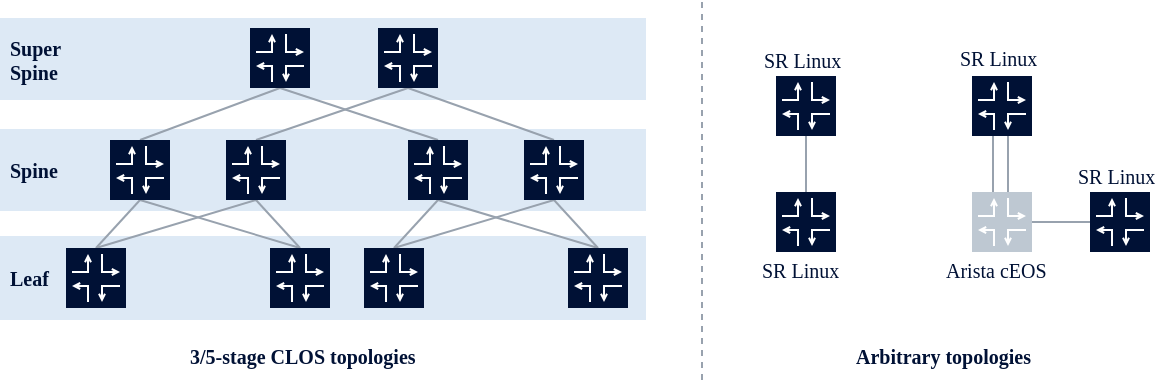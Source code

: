 <mxfile version="13.7.7" type="github"><diagram id="pqXCdQUKRn2x1dWqDvbr" name="intro topologies"><mxGraphModel dx="821" dy="440" grid="1" gridSize="1" guides="1" tooltips="1" connect="1" arrows="1" fold="1" page="1" pageScale="1" pageWidth="827" pageHeight="1169" math="0" shadow="0"><root><mxCell id="0"/><mxCell id="1" parent="0"/><mxCell id="EhtxAAA-Mo3WQrL9FSQ--52" value="" style="rounded=0;whiteSpace=wrap;html=1;fontFamily=Manrope;fontSize=8;strokeColor=none;fillColor=#DDE9F5;fontSource=https%3A%2F%2Ffonts.googleapis.com%2Fcss%3Ffamily%3DManrope;" vertex="1" parent="1"><mxGeometry x="133" y="266.5" width="323" height="41" as="geometry"/></mxCell><mxCell id="EhtxAAA-Mo3WQrL9FSQ--51" value="" style="rounded=0;whiteSpace=wrap;html=1;fontFamily=Manrope;fontSize=8;strokeColor=none;fillColor=#DDE9F5;fontSource=https%3A%2F%2Ffonts.googleapis.com%2Fcss%3Ffamily%3DManrope;" vertex="1" parent="1"><mxGeometry x="133" y="320" width="323" height="42" as="geometry"/></mxCell><mxCell id="EhtxAAA-Mo3WQrL9FSQ--47" style="rounded=0;orthogonalLoop=1;jettySize=auto;html=1;exitX=0.5;exitY=0;exitDx=0;exitDy=0;entryX=0.5;entryY=1;entryDx=0;entryDy=0;startSize=6;endArrow=none;endFill=0;endSize=2;fontFamily=Manrope;fontSize=8;strokeColor=#98A2AE;fontSource=https%3A%2F%2Ffonts.googleapis.com%2Fcss%3Ffamily%3DManrope;" edge="1" parent="1"><mxGeometry relative="1" as="geometry"><mxPoint x="181" y="326" as="sourcePoint"/><mxPoint x="203" y="302" as="targetPoint"/></mxGeometry></mxCell><mxCell id="EhtxAAA-Mo3WQrL9FSQ--48" style="rounded=0;orthogonalLoop=1;jettySize=auto;html=1;exitX=0.5;exitY=0;exitDx=0;exitDy=0;entryX=0.5;entryY=1;entryDx=0;entryDy=0;startSize=6;endArrow=none;endFill=0;endSize=2;fontFamily=Manrope;fontSize=8;strokeColor=#98A2AE;fontSource=https%3A%2F%2Ffonts.googleapis.com%2Fcss%3Ffamily%3DManrope;" edge="1" parent="1"><mxGeometry relative="1" as="geometry"><mxPoint x="181" y="326" as="sourcePoint"/><mxPoint x="261" y="302" as="targetPoint"/></mxGeometry></mxCell><mxCell id="EhtxAAA-Mo3WQrL9FSQ--49" style="rounded=0;orthogonalLoop=1;jettySize=auto;html=1;exitX=0.5;exitY=0;exitDx=0;exitDy=0;entryX=0.5;entryY=1;entryDx=0;entryDy=0;startSize=6;endArrow=none;endFill=0;endSize=2;fontFamily=Manrope;fontSize=8;strokeColor=#98A2AE;fontSource=https%3A%2F%2Ffonts.googleapis.com%2Fcss%3Ffamily%3DManrope;" edge="1" parent="1"><mxGeometry relative="1" as="geometry"><mxPoint x="283" y="326" as="sourcePoint"/><mxPoint x="203" y="302" as="targetPoint"/></mxGeometry></mxCell><mxCell id="EhtxAAA-Mo3WQrL9FSQ--50" style="rounded=0;orthogonalLoop=1;jettySize=auto;html=1;exitX=0.5;exitY=0;exitDx=0;exitDy=0;entryX=0.5;entryY=1;entryDx=0;entryDy=0;startSize=6;endArrow=none;endFill=0;endSize=2;fontFamily=Manrope;fontSize=8;strokeColor=#98A2AE;fontSource=https%3A%2F%2Ffonts.googleapis.com%2Fcss%3Ffamily%3DManrope;" edge="1" parent="1"><mxGeometry relative="1" as="geometry"><mxPoint x="283" y="326" as="sourcePoint"/><mxPoint x="261" y="302" as="targetPoint"/></mxGeometry></mxCell><mxCell id="EhtxAAA-Mo3WQrL9FSQ--53" value="" style="rounded=0;whiteSpace=wrap;html=1;fontFamily=Manrope;fontSize=8;strokeColor=none;fillColor=#DDE9F5;fontSource=https%3A%2F%2Ffonts.googleapis.com%2Fcss%3Ffamily%3DManrope;" vertex="1" parent="1"><mxGeometry x="133" y="211" width="323" height="41" as="geometry"/></mxCell><mxCell id="EhtxAAA-Mo3WQrL9FSQ--61" style="rounded=0;orthogonalLoop=1;jettySize=auto;html=1;exitX=0.5;exitY=0;exitDx=0;exitDy=0;entryX=0.5;entryY=1;entryDx=0;entryDy=0;startSize=6;endArrow=none;endFill=0;endSize=2;fontFamily=Manrope;fontSize=8;strokeColor=#98A2AE;fontSource=https%3A%2F%2Ffonts.googleapis.com%2Fcss%3Ffamily%3DManrope;" edge="1" parent="1"><mxGeometry relative="1" as="geometry"><mxPoint x="203" y="272" as="sourcePoint"/><mxPoint x="273" y="246" as="targetPoint"/></mxGeometry></mxCell><mxCell id="EhtxAAA-Mo3WQrL9FSQ--62" style="rounded=0;orthogonalLoop=1;jettySize=auto;html=1;exitX=0.5;exitY=0;exitDx=0;exitDy=0;entryX=0.5;entryY=1;entryDx=0;entryDy=0;startSize=6;endArrow=none;endFill=0;endSize=2;fontFamily=Manrope;fontSize=8;strokeColor=#98A2AE;fontSource=https%3A%2F%2Ffonts.googleapis.com%2Fcss%3Ffamily%3DManrope;" edge="1" parent="1"><mxGeometry relative="1" as="geometry"><mxPoint x="261" y="272" as="sourcePoint"/><mxPoint x="337" y="246" as="targetPoint"/></mxGeometry></mxCell><mxCell id="EhtxAAA-Mo3WQrL9FSQ--77" style="rounded=0;orthogonalLoop=1;jettySize=auto;html=1;exitX=0.5;exitY=0;exitDx=0;exitDy=0;entryX=0.5;entryY=1;entryDx=0;entryDy=0;startSize=6;endArrow=none;endFill=0;endSize=2;fontFamily=Manrope;fontSize=8;strokeColor=#98A2AE;fontSource=https%3A%2F%2Ffonts.googleapis.com%2Fcss%3Ffamily%3DManrope;" edge="1" parent="1"><mxGeometry relative="1" as="geometry"><mxPoint x="330" y="326" as="sourcePoint"/><mxPoint x="352" y="302" as="targetPoint"/></mxGeometry></mxCell><mxCell id="EhtxAAA-Mo3WQrL9FSQ--78" style="rounded=0;orthogonalLoop=1;jettySize=auto;html=1;exitX=0.5;exitY=0;exitDx=0;exitDy=0;entryX=0.5;entryY=1;entryDx=0;entryDy=0;startSize=6;endArrow=none;endFill=0;endSize=2;fontFamily=Manrope;fontSize=8;strokeColor=#98A2AE;fontSource=https%3A%2F%2Ffonts.googleapis.com%2Fcss%3Ffamily%3DManrope;" edge="1" parent="1"><mxGeometry relative="1" as="geometry"><mxPoint x="330" y="326" as="sourcePoint"/><mxPoint x="410" y="302" as="targetPoint"/></mxGeometry></mxCell><mxCell id="EhtxAAA-Mo3WQrL9FSQ--79" style="rounded=0;orthogonalLoop=1;jettySize=auto;html=1;exitX=0.5;exitY=0;exitDx=0;exitDy=0;entryX=0.5;entryY=1;entryDx=0;entryDy=0;startSize=6;endArrow=none;endFill=0;endSize=2;fontFamily=Manrope;fontSize=8;strokeColor=#98A2AE;fontSource=https%3A%2F%2Ffonts.googleapis.com%2Fcss%3Ffamily%3DManrope;" edge="1" parent="1"><mxGeometry relative="1" as="geometry"><mxPoint x="432" y="326" as="sourcePoint"/><mxPoint x="352" y="302" as="targetPoint"/></mxGeometry></mxCell><mxCell id="EhtxAAA-Mo3WQrL9FSQ--80" style="rounded=0;orthogonalLoop=1;jettySize=auto;html=1;exitX=0.5;exitY=0;exitDx=0;exitDy=0;entryX=0.5;entryY=1;entryDx=0;entryDy=0;startSize=6;endArrow=none;endFill=0;endSize=2;fontFamily=Manrope;fontSize=8;strokeColor=#98A2AE;fontSource=https%3A%2F%2Ffonts.googleapis.com%2Fcss%3Ffamily%3DManrope;" edge="1" parent="1"><mxGeometry relative="1" as="geometry"><mxPoint x="432" y="326" as="sourcePoint"/><mxPoint x="410" y="302" as="targetPoint"/></mxGeometry></mxCell><mxCell id="EhtxAAA-Mo3WQrL9FSQ--109" style="rounded=0;orthogonalLoop=1;jettySize=auto;html=1;exitX=0.5;exitY=0;exitDx=0;exitDy=0;entryX=0.5;entryY=1;entryDx=0;entryDy=0;startSize=6;endArrow=none;endFill=0;endSize=2;fontFamily=Manrope;fontSize=8;strokeColor=#98A2AE;fontSource=https%3A%2F%2Ffonts.googleapis.com%2Fcss%3Ffamily%3DManrope;" edge="1" parent="1"><mxGeometry relative="1" as="geometry"><mxPoint x="352" y="272" as="sourcePoint"/><mxPoint x="273" y="246" as="targetPoint"/></mxGeometry></mxCell><mxCell id="EhtxAAA-Mo3WQrL9FSQ--110" style="rounded=0;orthogonalLoop=1;jettySize=auto;html=1;exitX=0.5;exitY=0;exitDx=0;exitDy=0;entryX=0.5;entryY=1;entryDx=0;entryDy=0;startSize=6;endArrow=none;endFill=0;endSize=2;fontFamily=Manrope;fontSize=8;strokeColor=#98A2AE;fontSource=https%3A%2F%2Ffonts.googleapis.com%2Fcss%3Ffamily%3DManrope;" edge="1" parent="1"><mxGeometry relative="1" as="geometry"><mxPoint x="410" y="272" as="sourcePoint"/><mxPoint x="337" y="246" as="targetPoint"/></mxGeometry></mxCell><mxCell id="EhtxAAA-Mo3WQrL9FSQ--111" value="Super&lt;br style=&quot;font-size: 10px;&quot;&gt;Spine" style="text;html=1;align=left;verticalAlign=middle;resizable=0;points=[];autosize=1;fontSize=10;fontFamily=Manrope;rotation=0;fontSource=https%3A%2F%2Ffonts.googleapis.com%2Fcss%3Ffamily%3DManrope;fontColor=#001135;fontStyle=1" vertex="1" parent="1"><mxGeometry x="136" y="217" width="38" height="29" as="geometry"/></mxCell><mxCell id="EhtxAAA-Mo3WQrL9FSQ--112" value="Spine" style="text;html=1;align=left;verticalAlign=middle;resizable=0;points=[];autosize=1;fontSize=10;fontFamily=Manrope;rotation=0;fontSource=https%3A%2F%2Ffonts.googleapis.com%2Fcss%3Ffamily%3DManrope;fontColor=#001135;fontStyle=1" vertex="1" parent="1"><mxGeometry x="136" y="278.5" width="37" height="17" as="geometry"/></mxCell><mxCell id="EhtxAAA-Mo3WQrL9FSQ--113" value="Leaf" style="text;html=1;align=left;verticalAlign=middle;resizable=0;points=[];autosize=1;fontSize=10;fontFamily=Manrope;rotation=0;fontSource=https%3A%2F%2Ffonts.googleapis.com%2Fcss%3Ffamily%3DManrope;fontColor=#001135;fontStyle=1" vertex="1" parent="1"><mxGeometry x="136" y="332.5" width="31" height="17" as="geometry"/></mxCell><mxCell id="EhtxAAA-Mo3WQrL9FSQ--125" value="new icons" parent="0"/><mxCell id="EhtxAAA-Mo3WQrL9FSQ--126" value="" style="group;fontFamily=Manrope;fontSource=https%3A%2F%2Ffonts.googleapis.com%2Fcss%3Ffamily%3DManrope;" vertex="1" connectable="0" parent="EhtxAAA-Mo3WQrL9FSQ--125"><mxGeometry x="166" y="326" width="30" height="30" as="geometry"/></mxCell><mxCell id="EhtxAAA-Mo3WQrL9FSQ--127" value="" style="whiteSpace=wrap;html=1;aspect=fixed;fillColor=#001135;strokeColor=none;connectable=1;allowArrows=1;fontFamily=Manrope;fontSource=https%3A%2F%2Ffonts.googleapis.com%2Fcss%3Ffamily%3DManrope;" vertex="1" parent="EhtxAAA-Mo3WQrL9FSQ--126"><mxGeometry width="30" height="30" as="geometry"/></mxCell><mxCell id="EhtxAAA-Mo3WQrL9FSQ--128" value="" style="endArrow=open;html=1;edgeStyle=orthogonalEdgeStyle;rounded=0;endFill=0;startSize=6;endSize=2;strokeColor=#FFFFFF;fontFamily=Manrope;fontSource=https%3A%2F%2Ffonts.googleapis.com%2Fcss%3Ffamily%3DManrope;" edge="1" parent="EhtxAAA-Mo3WQrL9FSQ--126"><mxGeometry width="50" height="50" relative="1" as="geometry"><mxPoint x="3" y="12" as="sourcePoint"/><mxPoint x="11" y="3" as="targetPoint"/><Array as="points"><mxPoint x="11" y="12"/></Array></mxGeometry></mxCell><mxCell id="EhtxAAA-Mo3WQrL9FSQ--129" value="" style="endArrow=open;html=1;edgeStyle=orthogonalEdgeStyle;rounded=0;endFill=0;startSize=6;endSize=2;strokeColor=#FFFFFF;fontFamily=Manrope;fontSource=https%3A%2F%2Ffonts.googleapis.com%2Fcss%3Ffamily%3DManrope;" edge="1" parent="EhtxAAA-Mo3WQrL9FSQ--126"><mxGeometry width="50" height="50" relative="1" as="geometry"><mxPoint x="11" y="27" as="sourcePoint"/><mxPoint x="3" y="19" as="targetPoint"/><Array as="points"><mxPoint x="11" y="19"/></Array></mxGeometry></mxCell><mxCell id="EhtxAAA-Mo3WQrL9FSQ--130" value="" style="endArrow=open;html=1;edgeStyle=orthogonalEdgeStyle;rounded=0;endFill=0;startSize=6;endSize=2;strokeColor=#FFFFFF;fontFamily=Manrope;fontSource=https%3A%2F%2Ffonts.googleapis.com%2Fcss%3Ffamily%3DManrope;" edge="1" parent="EhtxAAA-Mo3WQrL9FSQ--126"><mxGeometry width="50" height="50" relative="1" as="geometry"><mxPoint x="18" y="3" as="sourcePoint"/><mxPoint x="27" y="12" as="targetPoint"/><Array as="points"><mxPoint x="18" y="12"/></Array></mxGeometry></mxCell><mxCell id="EhtxAAA-Mo3WQrL9FSQ--131" value="" style="endArrow=open;html=1;edgeStyle=orthogonalEdgeStyle;rounded=0;endFill=0;startSize=6;endSize=2;strokeColor=#FFFFFF;fontFamily=Manrope;fontSource=https%3A%2F%2Ffonts.googleapis.com%2Fcss%3Ffamily%3DManrope;" edge="1" parent="EhtxAAA-Mo3WQrL9FSQ--126"><mxGeometry width="50" height="50" relative="1" as="geometry"><mxPoint x="27" y="19" as="sourcePoint"/><mxPoint x="18" y="27" as="targetPoint"/><Array as="points"><mxPoint x="18" y="19"/></Array></mxGeometry></mxCell><mxCell id="EhtxAAA-Mo3WQrL9FSQ--132" value="" style="group;fontFamily=Manrope;fontSource=https%3A%2F%2Ffonts.googleapis.com%2Fcss%3Ffamily%3DManrope;" vertex="1" connectable="0" parent="EhtxAAA-Mo3WQrL9FSQ--125"><mxGeometry x="268" y="326" width="30" height="30" as="geometry"/></mxCell><mxCell id="EhtxAAA-Mo3WQrL9FSQ--133" value="" style="whiteSpace=wrap;html=1;aspect=fixed;fillColor=#001135;strokeColor=none;connectable=1;allowArrows=1;fontFamily=Manrope;fontSource=https%3A%2F%2Ffonts.googleapis.com%2Fcss%3Ffamily%3DManrope;" vertex="1" parent="EhtxAAA-Mo3WQrL9FSQ--132"><mxGeometry width="30" height="30" as="geometry"/></mxCell><mxCell id="EhtxAAA-Mo3WQrL9FSQ--134" value="" style="endArrow=open;html=1;edgeStyle=orthogonalEdgeStyle;rounded=0;endFill=0;startSize=6;endSize=2;strokeColor=#FFFFFF;fontFamily=Manrope;fontSource=https%3A%2F%2Ffonts.googleapis.com%2Fcss%3Ffamily%3DManrope;" edge="1" parent="EhtxAAA-Mo3WQrL9FSQ--132"><mxGeometry width="50" height="50" relative="1" as="geometry"><mxPoint x="3" y="12" as="sourcePoint"/><mxPoint x="11" y="3" as="targetPoint"/><Array as="points"><mxPoint x="11" y="12"/></Array></mxGeometry></mxCell><mxCell id="EhtxAAA-Mo3WQrL9FSQ--135" value="" style="endArrow=open;html=1;edgeStyle=orthogonalEdgeStyle;rounded=0;endFill=0;startSize=6;endSize=2;strokeColor=#FFFFFF;fontFamily=Manrope;fontSource=https%3A%2F%2Ffonts.googleapis.com%2Fcss%3Ffamily%3DManrope;" edge="1" parent="EhtxAAA-Mo3WQrL9FSQ--132"><mxGeometry width="50" height="50" relative="1" as="geometry"><mxPoint x="11" y="27" as="sourcePoint"/><mxPoint x="3" y="19" as="targetPoint"/><Array as="points"><mxPoint x="11" y="19"/></Array></mxGeometry></mxCell><mxCell id="EhtxAAA-Mo3WQrL9FSQ--136" value="" style="endArrow=open;html=1;edgeStyle=orthogonalEdgeStyle;rounded=0;endFill=0;startSize=6;endSize=2;strokeColor=#FFFFFF;fontFamily=Manrope;fontSource=https%3A%2F%2Ffonts.googleapis.com%2Fcss%3Ffamily%3DManrope;" edge="1" parent="EhtxAAA-Mo3WQrL9FSQ--132"><mxGeometry width="50" height="50" relative="1" as="geometry"><mxPoint x="18" y="3" as="sourcePoint"/><mxPoint x="27" y="12" as="targetPoint"/><Array as="points"><mxPoint x="18" y="12"/></Array></mxGeometry></mxCell><mxCell id="EhtxAAA-Mo3WQrL9FSQ--137" value="" style="endArrow=open;html=1;edgeStyle=orthogonalEdgeStyle;rounded=0;endFill=0;startSize=6;endSize=2;strokeColor=#FFFFFF;fontFamily=Manrope;fontSource=https%3A%2F%2Ffonts.googleapis.com%2Fcss%3Ffamily%3DManrope;" edge="1" parent="EhtxAAA-Mo3WQrL9FSQ--132"><mxGeometry width="50" height="50" relative="1" as="geometry"><mxPoint x="27" y="19" as="sourcePoint"/><mxPoint x="18" y="27" as="targetPoint"/><Array as="points"><mxPoint x="18" y="19"/></Array></mxGeometry></mxCell><mxCell id="EhtxAAA-Mo3WQrL9FSQ--138" value="" style="group;fontFamily=Manrope;fontSource=https%3A%2F%2Ffonts.googleapis.com%2Fcss%3Ffamily%3DManrope;" vertex="1" connectable="0" parent="EhtxAAA-Mo3WQrL9FSQ--125"><mxGeometry x="315" y="326" width="30" height="30" as="geometry"/></mxCell><mxCell id="EhtxAAA-Mo3WQrL9FSQ--139" value="" style="whiteSpace=wrap;html=1;aspect=fixed;fillColor=#001135;strokeColor=none;connectable=1;allowArrows=1;fontFamily=Manrope;fontSource=https%3A%2F%2Ffonts.googleapis.com%2Fcss%3Ffamily%3DManrope;" vertex="1" parent="EhtxAAA-Mo3WQrL9FSQ--138"><mxGeometry width="30" height="30" as="geometry"/></mxCell><mxCell id="EhtxAAA-Mo3WQrL9FSQ--140" value="" style="endArrow=open;html=1;edgeStyle=orthogonalEdgeStyle;rounded=0;endFill=0;startSize=6;endSize=2;strokeColor=#FFFFFF;fontFamily=Manrope;fontSource=https%3A%2F%2Ffonts.googleapis.com%2Fcss%3Ffamily%3DManrope;" edge="1" parent="EhtxAAA-Mo3WQrL9FSQ--138"><mxGeometry width="50" height="50" relative="1" as="geometry"><mxPoint x="3" y="12" as="sourcePoint"/><mxPoint x="11" y="3" as="targetPoint"/><Array as="points"><mxPoint x="11" y="12"/></Array></mxGeometry></mxCell><mxCell id="EhtxAAA-Mo3WQrL9FSQ--141" value="" style="endArrow=open;html=1;edgeStyle=orthogonalEdgeStyle;rounded=0;endFill=0;startSize=6;endSize=2;strokeColor=#FFFFFF;fontFamily=Manrope;fontSource=https%3A%2F%2Ffonts.googleapis.com%2Fcss%3Ffamily%3DManrope;" edge="1" parent="EhtxAAA-Mo3WQrL9FSQ--138"><mxGeometry width="50" height="50" relative="1" as="geometry"><mxPoint x="11" y="27" as="sourcePoint"/><mxPoint x="3" y="19" as="targetPoint"/><Array as="points"><mxPoint x="11" y="19"/></Array></mxGeometry></mxCell><mxCell id="EhtxAAA-Mo3WQrL9FSQ--142" value="" style="endArrow=open;html=1;edgeStyle=orthogonalEdgeStyle;rounded=0;endFill=0;startSize=6;endSize=2;strokeColor=#FFFFFF;fontFamily=Manrope;fontSource=https%3A%2F%2Ffonts.googleapis.com%2Fcss%3Ffamily%3DManrope;" edge="1" parent="EhtxAAA-Mo3WQrL9FSQ--138"><mxGeometry width="50" height="50" relative="1" as="geometry"><mxPoint x="18" y="3" as="sourcePoint"/><mxPoint x="27" y="12" as="targetPoint"/><Array as="points"><mxPoint x="18" y="12"/></Array></mxGeometry></mxCell><mxCell id="EhtxAAA-Mo3WQrL9FSQ--143" value="" style="endArrow=open;html=1;edgeStyle=orthogonalEdgeStyle;rounded=0;endFill=0;startSize=6;endSize=2;strokeColor=#FFFFFF;fontFamily=Manrope;fontSource=https%3A%2F%2Ffonts.googleapis.com%2Fcss%3Ffamily%3DManrope;" edge="1" parent="EhtxAAA-Mo3WQrL9FSQ--138"><mxGeometry width="50" height="50" relative="1" as="geometry"><mxPoint x="27" y="19" as="sourcePoint"/><mxPoint x="18" y="27" as="targetPoint"/><Array as="points"><mxPoint x="18" y="19"/></Array></mxGeometry></mxCell><mxCell id="EhtxAAA-Mo3WQrL9FSQ--144" value="" style="group;fontFamily=Manrope;fontSource=https%3A%2F%2Ffonts.googleapis.com%2Fcss%3Ffamily%3DManrope;" vertex="1" connectable="0" parent="EhtxAAA-Mo3WQrL9FSQ--125"><mxGeometry x="417" y="326" width="30" height="30" as="geometry"/></mxCell><mxCell id="EhtxAAA-Mo3WQrL9FSQ--145" value="" style="whiteSpace=wrap;html=1;aspect=fixed;fillColor=#001135;strokeColor=none;connectable=1;allowArrows=1;fontFamily=Manrope;fontSource=https%3A%2F%2Ffonts.googleapis.com%2Fcss%3Ffamily%3DManrope;" vertex="1" parent="EhtxAAA-Mo3WQrL9FSQ--144"><mxGeometry width="30" height="30" as="geometry"/></mxCell><mxCell id="EhtxAAA-Mo3WQrL9FSQ--146" value="" style="endArrow=open;html=1;edgeStyle=orthogonalEdgeStyle;rounded=0;endFill=0;startSize=6;endSize=2;strokeColor=#FFFFFF;fontFamily=Manrope;fontSource=https%3A%2F%2Ffonts.googleapis.com%2Fcss%3Ffamily%3DManrope;" edge="1" parent="EhtxAAA-Mo3WQrL9FSQ--144"><mxGeometry width="50" height="50" relative="1" as="geometry"><mxPoint x="3" y="12" as="sourcePoint"/><mxPoint x="11" y="3" as="targetPoint"/><Array as="points"><mxPoint x="11" y="12"/></Array></mxGeometry></mxCell><mxCell id="EhtxAAA-Mo3WQrL9FSQ--147" value="" style="endArrow=open;html=1;edgeStyle=orthogonalEdgeStyle;rounded=0;endFill=0;startSize=6;endSize=2;strokeColor=#FFFFFF;fontFamily=Manrope;fontSource=https%3A%2F%2Ffonts.googleapis.com%2Fcss%3Ffamily%3DManrope;" edge="1" parent="EhtxAAA-Mo3WQrL9FSQ--144"><mxGeometry width="50" height="50" relative="1" as="geometry"><mxPoint x="11" y="27" as="sourcePoint"/><mxPoint x="3" y="19" as="targetPoint"/><Array as="points"><mxPoint x="11" y="19"/></Array></mxGeometry></mxCell><mxCell id="EhtxAAA-Mo3WQrL9FSQ--148" value="" style="endArrow=open;html=1;edgeStyle=orthogonalEdgeStyle;rounded=0;endFill=0;startSize=6;endSize=2;strokeColor=#FFFFFF;fontFamily=Manrope;fontSource=https%3A%2F%2Ffonts.googleapis.com%2Fcss%3Ffamily%3DManrope;" edge="1" parent="EhtxAAA-Mo3WQrL9FSQ--144"><mxGeometry width="50" height="50" relative="1" as="geometry"><mxPoint x="18" y="3" as="sourcePoint"/><mxPoint x="27" y="12" as="targetPoint"/><Array as="points"><mxPoint x="18" y="12"/></Array></mxGeometry></mxCell><mxCell id="EhtxAAA-Mo3WQrL9FSQ--149" value="" style="endArrow=open;html=1;edgeStyle=orthogonalEdgeStyle;rounded=0;endFill=0;startSize=6;endSize=2;strokeColor=#FFFFFF;fontFamily=Manrope;fontSource=https%3A%2F%2Ffonts.googleapis.com%2Fcss%3Ffamily%3DManrope;" edge="1" parent="EhtxAAA-Mo3WQrL9FSQ--144"><mxGeometry width="50" height="50" relative="1" as="geometry"><mxPoint x="27" y="19" as="sourcePoint"/><mxPoint x="18" y="27" as="targetPoint"/><Array as="points"><mxPoint x="18" y="19"/></Array></mxGeometry></mxCell><mxCell id="EhtxAAA-Mo3WQrL9FSQ--150" value="" style="group;fontFamily=Manrope;fontSource=https%3A%2F%2Ffonts.googleapis.com%2Fcss%3Ffamily%3DManrope;" vertex="1" connectable="0" parent="EhtxAAA-Mo3WQrL9FSQ--125"><mxGeometry x="395" y="272" width="30" height="30" as="geometry"/></mxCell><mxCell id="EhtxAAA-Mo3WQrL9FSQ--151" value="" style="whiteSpace=wrap;html=1;aspect=fixed;fillColor=#001135;strokeColor=none;connectable=1;allowArrows=1;fontFamily=Manrope;fontSource=https%3A%2F%2Ffonts.googleapis.com%2Fcss%3Ffamily%3DManrope;" vertex="1" parent="EhtxAAA-Mo3WQrL9FSQ--150"><mxGeometry width="30" height="30" as="geometry"/></mxCell><mxCell id="EhtxAAA-Mo3WQrL9FSQ--152" value="" style="endArrow=open;html=1;edgeStyle=orthogonalEdgeStyle;rounded=0;endFill=0;startSize=6;endSize=2;strokeColor=#FFFFFF;fontFamily=Manrope;fontSource=https%3A%2F%2Ffonts.googleapis.com%2Fcss%3Ffamily%3DManrope;" edge="1" parent="EhtxAAA-Mo3WQrL9FSQ--150"><mxGeometry width="50" height="50" relative="1" as="geometry"><mxPoint x="3" y="12" as="sourcePoint"/><mxPoint x="11" y="3" as="targetPoint"/><Array as="points"><mxPoint x="11" y="12"/></Array></mxGeometry></mxCell><mxCell id="EhtxAAA-Mo3WQrL9FSQ--153" value="" style="endArrow=open;html=1;edgeStyle=orthogonalEdgeStyle;rounded=0;endFill=0;startSize=6;endSize=2;strokeColor=#FFFFFF;fontFamily=Manrope;fontSource=https%3A%2F%2Ffonts.googleapis.com%2Fcss%3Ffamily%3DManrope;" edge="1" parent="EhtxAAA-Mo3WQrL9FSQ--150"><mxGeometry width="50" height="50" relative="1" as="geometry"><mxPoint x="11" y="27" as="sourcePoint"/><mxPoint x="3" y="19" as="targetPoint"/><Array as="points"><mxPoint x="11" y="19"/></Array></mxGeometry></mxCell><mxCell id="EhtxAAA-Mo3WQrL9FSQ--154" value="" style="endArrow=open;html=1;edgeStyle=orthogonalEdgeStyle;rounded=0;endFill=0;startSize=6;endSize=2;strokeColor=#FFFFFF;fontFamily=Manrope;fontSource=https%3A%2F%2Ffonts.googleapis.com%2Fcss%3Ffamily%3DManrope;" edge="1" parent="EhtxAAA-Mo3WQrL9FSQ--150"><mxGeometry width="50" height="50" relative="1" as="geometry"><mxPoint x="18" y="3" as="sourcePoint"/><mxPoint x="27" y="12" as="targetPoint"/><Array as="points"><mxPoint x="18" y="12"/></Array></mxGeometry></mxCell><mxCell id="EhtxAAA-Mo3WQrL9FSQ--155" value="" style="endArrow=open;html=1;edgeStyle=orthogonalEdgeStyle;rounded=0;endFill=0;startSize=6;endSize=2;strokeColor=#FFFFFF;fontFamily=Manrope;fontSource=https%3A%2F%2Ffonts.googleapis.com%2Fcss%3Ffamily%3DManrope;" edge="1" parent="EhtxAAA-Mo3WQrL9FSQ--150"><mxGeometry width="50" height="50" relative="1" as="geometry"><mxPoint x="27" y="19" as="sourcePoint"/><mxPoint x="18" y="27" as="targetPoint"/><Array as="points"><mxPoint x="18" y="19"/></Array></mxGeometry></mxCell><mxCell id="EhtxAAA-Mo3WQrL9FSQ--156" value="" style="group;fontFamily=Manrope;fontSource=https%3A%2F%2Ffonts.googleapis.com%2Fcss%3Ffamily%3DManrope;" vertex="1" connectable="0" parent="EhtxAAA-Mo3WQrL9FSQ--125"><mxGeometry x="337" y="272" width="30" height="30" as="geometry"/></mxCell><mxCell id="EhtxAAA-Mo3WQrL9FSQ--157" value="" style="whiteSpace=wrap;html=1;aspect=fixed;fillColor=#001135;strokeColor=none;connectable=1;allowArrows=1;fontFamily=Manrope;fontSource=https%3A%2F%2Ffonts.googleapis.com%2Fcss%3Ffamily%3DManrope;" vertex="1" parent="EhtxAAA-Mo3WQrL9FSQ--156"><mxGeometry width="30" height="30" as="geometry"/></mxCell><mxCell id="EhtxAAA-Mo3WQrL9FSQ--158" value="" style="endArrow=open;html=1;edgeStyle=orthogonalEdgeStyle;rounded=0;endFill=0;startSize=6;endSize=2;strokeColor=#FFFFFF;fontFamily=Manrope;fontSource=https%3A%2F%2Ffonts.googleapis.com%2Fcss%3Ffamily%3DManrope;" edge="1" parent="EhtxAAA-Mo3WQrL9FSQ--156"><mxGeometry width="50" height="50" relative="1" as="geometry"><mxPoint x="3" y="12" as="sourcePoint"/><mxPoint x="11" y="3" as="targetPoint"/><Array as="points"><mxPoint x="11" y="12"/></Array></mxGeometry></mxCell><mxCell id="EhtxAAA-Mo3WQrL9FSQ--159" value="" style="endArrow=open;html=1;edgeStyle=orthogonalEdgeStyle;rounded=0;endFill=0;startSize=6;endSize=2;strokeColor=#FFFFFF;fontFamily=Manrope;fontSource=https%3A%2F%2Ffonts.googleapis.com%2Fcss%3Ffamily%3DManrope;" edge="1" parent="EhtxAAA-Mo3WQrL9FSQ--156"><mxGeometry width="50" height="50" relative="1" as="geometry"><mxPoint x="11" y="27" as="sourcePoint"/><mxPoint x="3" y="19" as="targetPoint"/><Array as="points"><mxPoint x="11" y="19"/></Array></mxGeometry></mxCell><mxCell id="EhtxAAA-Mo3WQrL9FSQ--160" value="" style="endArrow=open;html=1;edgeStyle=orthogonalEdgeStyle;rounded=0;endFill=0;startSize=6;endSize=2;strokeColor=#FFFFFF;fontFamily=Manrope;fontSource=https%3A%2F%2Ffonts.googleapis.com%2Fcss%3Ffamily%3DManrope;" edge="1" parent="EhtxAAA-Mo3WQrL9FSQ--156"><mxGeometry width="50" height="50" relative="1" as="geometry"><mxPoint x="18" y="3" as="sourcePoint"/><mxPoint x="27" y="12" as="targetPoint"/><Array as="points"><mxPoint x="18" y="12"/></Array></mxGeometry></mxCell><mxCell id="EhtxAAA-Mo3WQrL9FSQ--161" value="" style="endArrow=open;html=1;edgeStyle=orthogonalEdgeStyle;rounded=0;endFill=0;startSize=6;endSize=2;strokeColor=#FFFFFF;fontFamily=Manrope;fontSource=https%3A%2F%2Ffonts.googleapis.com%2Fcss%3Ffamily%3DManrope;" edge="1" parent="EhtxAAA-Mo3WQrL9FSQ--156"><mxGeometry width="50" height="50" relative="1" as="geometry"><mxPoint x="27" y="19" as="sourcePoint"/><mxPoint x="18" y="27" as="targetPoint"/><Array as="points"><mxPoint x="18" y="19"/></Array></mxGeometry></mxCell><mxCell id="EhtxAAA-Mo3WQrL9FSQ--162" value="" style="group;fontFamily=Manrope;fontSource=https%3A%2F%2Ffonts.googleapis.com%2Fcss%3Ffamily%3DManrope;" vertex="1" connectable="0" parent="EhtxAAA-Mo3WQrL9FSQ--125"><mxGeometry x="246" y="272" width="30" height="30" as="geometry"/></mxCell><mxCell id="EhtxAAA-Mo3WQrL9FSQ--163" value="" style="whiteSpace=wrap;html=1;aspect=fixed;fillColor=#001135;strokeColor=none;connectable=1;allowArrows=1;fontFamily=Manrope;fontSource=https%3A%2F%2Ffonts.googleapis.com%2Fcss%3Ffamily%3DManrope;" vertex="1" parent="EhtxAAA-Mo3WQrL9FSQ--162"><mxGeometry width="30" height="30" as="geometry"/></mxCell><mxCell id="EhtxAAA-Mo3WQrL9FSQ--164" value="" style="endArrow=open;html=1;edgeStyle=orthogonalEdgeStyle;rounded=0;endFill=0;startSize=6;endSize=2;strokeColor=#FFFFFF;fontFamily=Manrope;fontSource=https%3A%2F%2Ffonts.googleapis.com%2Fcss%3Ffamily%3DManrope;" edge="1" parent="EhtxAAA-Mo3WQrL9FSQ--162"><mxGeometry width="50" height="50" relative="1" as="geometry"><mxPoint x="3" y="12" as="sourcePoint"/><mxPoint x="11" y="3" as="targetPoint"/><Array as="points"><mxPoint x="11" y="12"/></Array></mxGeometry></mxCell><mxCell id="EhtxAAA-Mo3WQrL9FSQ--165" value="" style="endArrow=open;html=1;edgeStyle=orthogonalEdgeStyle;rounded=0;endFill=0;startSize=6;endSize=2;strokeColor=#FFFFFF;fontFamily=Manrope;fontSource=https%3A%2F%2Ffonts.googleapis.com%2Fcss%3Ffamily%3DManrope;" edge="1" parent="EhtxAAA-Mo3WQrL9FSQ--162"><mxGeometry width="50" height="50" relative="1" as="geometry"><mxPoint x="11" y="27" as="sourcePoint"/><mxPoint x="3" y="19" as="targetPoint"/><Array as="points"><mxPoint x="11" y="19"/></Array></mxGeometry></mxCell><mxCell id="EhtxAAA-Mo3WQrL9FSQ--166" value="" style="endArrow=open;html=1;edgeStyle=orthogonalEdgeStyle;rounded=0;endFill=0;startSize=6;endSize=2;strokeColor=#FFFFFF;fontFamily=Manrope;fontSource=https%3A%2F%2Ffonts.googleapis.com%2Fcss%3Ffamily%3DManrope;" edge="1" parent="EhtxAAA-Mo3WQrL9FSQ--162"><mxGeometry width="50" height="50" relative="1" as="geometry"><mxPoint x="18" y="3" as="sourcePoint"/><mxPoint x="27" y="12" as="targetPoint"/><Array as="points"><mxPoint x="18" y="12"/></Array></mxGeometry></mxCell><mxCell id="EhtxAAA-Mo3WQrL9FSQ--167" value="" style="endArrow=open;html=1;edgeStyle=orthogonalEdgeStyle;rounded=0;endFill=0;startSize=6;endSize=2;strokeColor=#FFFFFF;fontFamily=Manrope;fontSource=https%3A%2F%2Ffonts.googleapis.com%2Fcss%3Ffamily%3DManrope;" edge="1" parent="EhtxAAA-Mo3WQrL9FSQ--162"><mxGeometry width="50" height="50" relative="1" as="geometry"><mxPoint x="27" y="19" as="sourcePoint"/><mxPoint x="18" y="27" as="targetPoint"/><Array as="points"><mxPoint x="18" y="19"/></Array></mxGeometry></mxCell><mxCell id="EhtxAAA-Mo3WQrL9FSQ--168" value="" style="group;fontFamily=Manrope;fontSource=https%3A%2F%2Ffonts.googleapis.com%2Fcss%3Ffamily%3DManrope;" vertex="1" connectable="0" parent="EhtxAAA-Mo3WQrL9FSQ--125"><mxGeometry x="188" y="272" width="30" height="30" as="geometry"/></mxCell><mxCell id="EhtxAAA-Mo3WQrL9FSQ--169" value="" style="whiteSpace=wrap;html=1;aspect=fixed;fillColor=#001135;strokeColor=none;connectable=1;allowArrows=1;fontFamily=Manrope;fontSource=https%3A%2F%2Ffonts.googleapis.com%2Fcss%3Ffamily%3DManrope;" vertex="1" parent="EhtxAAA-Mo3WQrL9FSQ--168"><mxGeometry width="30" height="30" as="geometry"/></mxCell><mxCell id="EhtxAAA-Mo3WQrL9FSQ--170" value="" style="endArrow=open;html=1;edgeStyle=orthogonalEdgeStyle;rounded=0;endFill=0;startSize=6;endSize=2;strokeColor=#FFFFFF;fontFamily=Manrope;fontSource=https%3A%2F%2Ffonts.googleapis.com%2Fcss%3Ffamily%3DManrope;" edge="1" parent="EhtxAAA-Mo3WQrL9FSQ--168"><mxGeometry width="50" height="50" relative="1" as="geometry"><mxPoint x="3" y="12" as="sourcePoint"/><mxPoint x="11" y="3" as="targetPoint"/><Array as="points"><mxPoint x="11" y="12"/></Array></mxGeometry></mxCell><mxCell id="EhtxAAA-Mo3WQrL9FSQ--171" value="" style="endArrow=open;html=1;edgeStyle=orthogonalEdgeStyle;rounded=0;endFill=0;startSize=6;endSize=2;strokeColor=#FFFFFF;fontFamily=Manrope;fontSource=https%3A%2F%2Ffonts.googleapis.com%2Fcss%3Ffamily%3DManrope;" edge="1" parent="EhtxAAA-Mo3WQrL9FSQ--168"><mxGeometry width="50" height="50" relative="1" as="geometry"><mxPoint x="11" y="27" as="sourcePoint"/><mxPoint x="3" y="19" as="targetPoint"/><Array as="points"><mxPoint x="11" y="19"/></Array></mxGeometry></mxCell><mxCell id="EhtxAAA-Mo3WQrL9FSQ--172" value="" style="endArrow=open;html=1;edgeStyle=orthogonalEdgeStyle;rounded=0;endFill=0;startSize=6;endSize=2;strokeColor=#FFFFFF;fontFamily=Manrope;fontSource=https%3A%2F%2Ffonts.googleapis.com%2Fcss%3Ffamily%3DManrope;" edge="1" parent="EhtxAAA-Mo3WQrL9FSQ--168"><mxGeometry width="50" height="50" relative="1" as="geometry"><mxPoint x="18" y="3" as="sourcePoint"/><mxPoint x="27" y="12" as="targetPoint"/><Array as="points"><mxPoint x="18" y="12"/></Array></mxGeometry></mxCell><mxCell id="EhtxAAA-Mo3WQrL9FSQ--173" value="" style="endArrow=open;html=1;edgeStyle=orthogonalEdgeStyle;rounded=0;endFill=0;startSize=6;endSize=2;strokeColor=#FFFFFF;fontFamily=Manrope;fontSource=https%3A%2F%2Ffonts.googleapis.com%2Fcss%3Ffamily%3DManrope;" edge="1" parent="EhtxAAA-Mo3WQrL9FSQ--168"><mxGeometry width="50" height="50" relative="1" as="geometry"><mxPoint x="27" y="19" as="sourcePoint"/><mxPoint x="18" y="27" as="targetPoint"/><Array as="points"><mxPoint x="18" y="19"/></Array></mxGeometry></mxCell><mxCell id="EhtxAAA-Mo3WQrL9FSQ--174" value="" style="group;fontFamily=Manrope;fontSource=https%3A%2F%2Ffonts.googleapis.com%2Fcss%3Ffamily%3DManrope;" vertex="1" connectable="0" parent="EhtxAAA-Mo3WQrL9FSQ--125"><mxGeometry x="322" y="216" width="30" height="30" as="geometry"/></mxCell><mxCell id="EhtxAAA-Mo3WQrL9FSQ--175" value="" style="whiteSpace=wrap;html=1;aspect=fixed;fillColor=#001135;strokeColor=none;connectable=1;allowArrows=1;fontFamily=Manrope;fontSource=https%3A%2F%2Ffonts.googleapis.com%2Fcss%3Ffamily%3DManrope;" vertex="1" parent="EhtxAAA-Mo3WQrL9FSQ--174"><mxGeometry width="30" height="30" as="geometry"/></mxCell><mxCell id="EhtxAAA-Mo3WQrL9FSQ--176" value="" style="endArrow=open;html=1;edgeStyle=orthogonalEdgeStyle;rounded=0;endFill=0;startSize=6;endSize=2;strokeColor=#FFFFFF;fontFamily=Manrope;fontSource=https%3A%2F%2Ffonts.googleapis.com%2Fcss%3Ffamily%3DManrope;" edge="1" parent="EhtxAAA-Mo3WQrL9FSQ--174"><mxGeometry width="50" height="50" relative="1" as="geometry"><mxPoint x="3" y="12" as="sourcePoint"/><mxPoint x="11" y="3" as="targetPoint"/><Array as="points"><mxPoint x="11" y="12"/></Array></mxGeometry></mxCell><mxCell id="EhtxAAA-Mo3WQrL9FSQ--177" value="" style="endArrow=open;html=1;edgeStyle=orthogonalEdgeStyle;rounded=0;endFill=0;startSize=6;endSize=2;strokeColor=#FFFFFF;fontFamily=Manrope;fontSource=https%3A%2F%2Ffonts.googleapis.com%2Fcss%3Ffamily%3DManrope;" edge="1" parent="EhtxAAA-Mo3WQrL9FSQ--174"><mxGeometry width="50" height="50" relative="1" as="geometry"><mxPoint x="11" y="27" as="sourcePoint"/><mxPoint x="3" y="19" as="targetPoint"/><Array as="points"><mxPoint x="11" y="19"/></Array></mxGeometry></mxCell><mxCell id="EhtxAAA-Mo3WQrL9FSQ--178" value="" style="endArrow=open;html=1;edgeStyle=orthogonalEdgeStyle;rounded=0;endFill=0;startSize=6;endSize=2;strokeColor=#FFFFFF;fontFamily=Manrope;fontSource=https%3A%2F%2Ffonts.googleapis.com%2Fcss%3Ffamily%3DManrope;" edge="1" parent="EhtxAAA-Mo3WQrL9FSQ--174"><mxGeometry width="50" height="50" relative="1" as="geometry"><mxPoint x="18" y="3" as="sourcePoint"/><mxPoint x="27" y="12" as="targetPoint"/><Array as="points"><mxPoint x="18" y="12"/></Array></mxGeometry></mxCell><mxCell id="EhtxAAA-Mo3WQrL9FSQ--179" value="" style="endArrow=open;html=1;edgeStyle=orthogonalEdgeStyle;rounded=0;endFill=0;startSize=6;endSize=2;strokeColor=#FFFFFF;fontFamily=Manrope;fontSource=https%3A%2F%2Ffonts.googleapis.com%2Fcss%3Ffamily%3DManrope;" edge="1" parent="EhtxAAA-Mo3WQrL9FSQ--174"><mxGeometry width="50" height="50" relative="1" as="geometry"><mxPoint x="27" y="19" as="sourcePoint"/><mxPoint x="18" y="27" as="targetPoint"/><Array as="points"><mxPoint x="18" y="19"/></Array></mxGeometry></mxCell><mxCell id="EhtxAAA-Mo3WQrL9FSQ--180" value="" style="group;fontFamily=Manrope;fontSource=https%3A%2F%2Ffonts.googleapis.com%2Fcss%3Ffamily%3DManrope;" vertex="1" connectable="0" parent="EhtxAAA-Mo3WQrL9FSQ--125"><mxGeometry x="258" y="216" width="30" height="30" as="geometry"/></mxCell><mxCell id="EhtxAAA-Mo3WQrL9FSQ--181" value="" style="whiteSpace=wrap;html=1;aspect=fixed;fillColor=#001135;strokeColor=none;connectable=1;allowArrows=1;fontFamily=Manrope;fontSource=https%3A%2F%2Ffonts.googleapis.com%2Fcss%3Ffamily%3DManrope;" vertex="1" parent="EhtxAAA-Mo3WQrL9FSQ--180"><mxGeometry width="30" height="30" as="geometry"/></mxCell><mxCell id="EhtxAAA-Mo3WQrL9FSQ--182" value="" style="endArrow=open;html=1;edgeStyle=orthogonalEdgeStyle;rounded=0;endFill=0;startSize=6;endSize=2;strokeColor=#FFFFFF;fontFamily=Manrope;fontSource=https%3A%2F%2Ffonts.googleapis.com%2Fcss%3Ffamily%3DManrope;" edge="1" parent="EhtxAAA-Mo3WQrL9FSQ--180"><mxGeometry width="50" height="50" relative="1" as="geometry"><mxPoint x="3" y="12" as="sourcePoint"/><mxPoint x="11" y="3" as="targetPoint"/><Array as="points"><mxPoint x="11" y="12"/></Array></mxGeometry></mxCell><mxCell id="EhtxAAA-Mo3WQrL9FSQ--183" value="" style="endArrow=open;html=1;edgeStyle=orthogonalEdgeStyle;rounded=0;endFill=0;startSize=6;endSize=2;strokeColor=#FFFFFF;fontFamily=Manrope;fontSource=https%3A%2F%2Ffonts.googleapis.com%2Fcss%3Ffamily%3DManrope;" edge="1" parent="EhtxAAA-Mo3WQrL9FSQ--180"><mxGeometry width="50" height="50" relative="1" as="geometry"><mxPoint x="11" y="27" as="sourcePoint"/><mxPoint x="3" y="19" as="targetPoint"/><Array as="points"><mxPoint x="11" y="19"/></Array></mxGeometry></mxCell><mxCell id="EhtxAAA-Mo3WQrL9FSQ--184" value="" style="endArrow=open;html=1;edgeStyle=orthogonalEdgeStyle;rounded=0;endFill=0;startSize=6;endSize=2;strokeColor=#FFFFFF;fontFamily=Manrope;fontSource=https%3A%2F%2Ffonts.googleapis.com%2Fcss%3Ffamily%3DManrope;" edge="1" parent="EhtxAAA-Mo3WQrL9FSQ--180"><mxGeometry width="50" height="50" relative="1" as="geometry"><mxPoint x="18" y="3" as="sourcePoint"/><mxPoint x="27" y="12" as="targetPoint"/><Array as="points"><mxPoint x="18" y="12"/></Array></mxGeometry></mxCell><mxCell id="EhtxAAA-Mo3WQrL9FSQ--185" value="" style="endArrow=open;html=1;edgeStyle=orthogonalEdgeStyle;rounded=0;endFill=0;startSize=6;endSize=2;strokeColor=#FFFFFF;fontFamily=Manrope;fontSource=https%3A%2F%2Ffonts.googleapis.com%2Fcss%3Ffamily%3DManrope;" edge="1" parent="EhtxAAA-Mo3WQrL9FSQ--180"><mxGeometry width="50" height="50" relative="1" as="geometry"><mxPoint x="27" y="19" as="sourcePoint"/><mxPoint x="18" y="27" as="targetPoint"/><Array as="points"><mxPoint x="18" y="19"/></Array></mxGeometry></mxCell><mxCell id="EhtxAAA-Mo3WQrL9FSQ--186" value="3/5-stage CLOS topologies" style="text;html=1;align=left;verticalAlign=middle;resizable=0;points=[];autosize=1;fontSize=10;fontFamily=Manrope;rotation=0;fontSource=https%3A%2F%2Ffonts.googleapis.com%2Fcss%3Ffamily%3DManrope;fontColor=#001135;fontStyle=1" vertex="1" parent="EhtxAAA-Mo3WQrL9FSQ--125"><mxGeometry x="226" y="371" width="136" height="17" as="geometry"/></mxCell><mxCell id="EhtxAAA-Mo3WQrL9FSQ--187" value="" style="group;fontFamily=Manrope;fontSource=https%3A%2F%2Ffonts.googleapis.com%2Fcss%3Ffamily%3DManrope;" vertex="1" connectable="0" parent="EhtxAAA-Mo3WQrL9FSQ--125"><mxGeometry x="619" y="240" width="30" height="30" as="geometry"/></mxCell><mxCell id="EhtxAAA-Mo3WQrL9FSQ--188" value="" style="whiteSpace=wrap;html=1;aspect=fixed;fillColor=#001135;strokeColor=none;connectable=1;allowArrows=1;fontFamily=Manrope;fontSource=https%3A%2F%2Ffonts.googleapis.com%2Fcss%3Ffamily%3DManrope;" vertex="1" parent="EhtxAAA-Mo3WQrL9FSQ--187"><mxGeometry width="30" height="30" as="geometry"/></mxCell><mxCell id="EhtxAAA-Mo3WQrL9FSQ--189" value="" style="endArrow=open;html=1;edgeStyle=orthogonalEdgeStyle;rounded=0;endFill=0;startSize=6;endSize=2;strokeColor=#FFFFFF;fontFamily=Manrope;fontSource=https%3A%2F%2Ffonts.googleapis.com%2Fcss%3Ffamily%3DManrope;" edge="1" parent="EhtxAAA-Mo3WQrL9FSQ--187"><mxGeometry width="50" height="50" relative="1" as="geometry"><mxPoint x="3" y="12" as="sourcePoint"/><mxPoint x="11" y="3" as="targetPoint"/><Array as="points"><mxPoint x="11" y="12"/></Array></mxGeometry></mxCell><mxCell id="EhtxAAA-Mo3WQrL9FSQ--190" value="" style="endArrow=open;html=1;edgeStyle=orthogonalEdgeStyle;rounded=0;endFill=0;startSize=6;endSize=2;strokeColor=#FFFFFF;fontFamily=Manrope;fontSource=https%3A%2F%2Ffonts.googleapis.com%2Fcss%3Ffamily%3DManrope;" edge="1" parent="EhtxAAA-Mo3WQrL9FSQ--187"><mxGeometry width="50" height="50" relative="1" as="geometry"><mxPoint x="11" y="27" as="sourcePoint"/><mxPoint x="3" y="19" as="targetPoint"/><Array as="points"><mxPoint x="11" y="19"/></Array></mxGeometry></mxCell><mxCell id="EhtxAAA-Mo3WQrL9FSQ--191" value="" style="endArrow=open;html=1;edgeStyle=orthogonalEdgeStyle;rounded=0;endFill=0;startSize=6;endSize=2;strokeColor=#FFFFFF;fontFamily=Manrope;fontSource=https%3A%2F%2Ffonts.googleapis.com%2Fcss%3Ffamily%3DManrope;" edge="1" parent="EhtxAAA-Mo3WQrL9FSQ--187"><mxGeometry width="50" height="50" relative="1" as="geometry"><mxPoint x="18" y="3" as="sourcePoint"/><mxPoint x="27" y="12" as="targetPoint"/><Array as="points"><mxPoint x="18" y="12"/></Array></mxGeometry></mxCell><mxCell id="EhtxAAA-Mo3WQrL9FSQ--192" value="" style="endArrow=open;html=1;edgeStyle=orthogonalEdgeStyle;rounded=0;endFill=0;startSize=6;endSize=2;strokeColor=#FFFFFF;fontFamily=Manrope;fontSource=https%3A%2F%2Ffonts.googleapis.com%2Fcss%3Ffamily%3DManrope;" edge="1" parent="EhtxAAA-Mo3WQrL9FSQ--187"><mxGeometry width="50" height="50" relative="1" as="geometry"><mxPoint x="27" y="19" as="sourcePoint"/><mxPoint x="18" y="27" as="targetPoint"/><Array as="points"><mxPoint x="18" y="19"/></Array></mxGeometry></mxCell><mxCell id="EhtxAAA-Mo3WQrL9FSQ--199" style="rounded=0;orthogonalLoop=1;jettySize=auto;html=1;exitX=0.25;exitY=0;exitDx=0;exitDy=0;entryX=0.25;entryY=1;entryDx=0;entryDy=0;startSize=6;endArrow=none;endFill=0;endSize=2;fontFamily=Manrope;fontSize=8;strokeColor=#98A2AE;fontSource=https%3A%2F%2Ffonts.googleapis.com%2Fcss%3Ffamily%3DManrope;" edge="1" parent="EhtxAAA-Mo3WQrL9FSQ--125"><mxGeometry relative="1" as="geometry"><mxPoint x="629.5" y="298" as="sourcePoint"/><mxPoint x="629.5" y="270" as="targetPoint"/></mxGeometry></mxCell><mxCell id="EhtxAAA-Mo3WQrL9FSQ--200" style="rounded=0;orthogonalLoop=1;jettySize=auto;html=1;exitX=0.5;exitY=0;exitDx=0;exitDy=0;entryX=0.5;entryY=1;entryDx=0;entryDy=0;startSize=6;endArrow=none;endFill=0;endSize=2;fontFamily=Manrope;fontSize=8;strokeColor=#98A2AE;fontSource=https%3A%2F%2Ffonts.googleapis.com%2Fcss%3Ffamily%3DManrope;" edge="1" parent="EhtxAAA-Mo3WQrL9FSQ--125"><mxGeometry relative="1" as="geometry"><mxPoint x="637" y="298" as="sourcePoint"/><mxPoint x="637" y="270" as="targetPoint"/></mxGeometry></mxCell><mxCell id="EhtxAAA-Mo3WQrL9FSQ--201" value="" style="group;fontFamily=Manrope;fontSource=https%3A%2F%2Ffonts.googleapis.com%2Fcss%3Ffamily%3DManrope;" vertex="1" connectable="0" parent="EhtxAAA-Mo3WQrL9FSQ--125"><mxGeometry x="678" y="298" width="30" height="30" as="geometry"/></mxCell><mxCell id="EhtxAAA-Mo3WQrL9FSQ--202" value="" style="whiteSpace=wrap;html=1;aspect=fixed;fillColor=#001135;strokeColor=none;connectable=1;allowArrows=1;fontFamily=Manrope;fontSource=https%3A%2F%2Ffonts.googleapis.com%2Fcss%3Ffamily%3DManrope;" vertex="1" parent="EhtxAAA-Mo3WQrL9FSQ--201"><mxGeometry width="30" height="30" as="geometry"/></mxCell><mxCell id="EhtxAAA-Mo3WQrL9FSQ--203" value="" style="endArrow=open;html=1;edgeStyle=orthogonalEdgeStyle;rounded=0;endFill=0;startSize=6;endSize=2;strokeColor=#FFFFFF;fontFamily=Manrope;fontSource=https%3A%2F%2Ffonts.googleapis.com%2Fcss%3Ffamily%3DManrope;" edge="1" parent="EhtxAAA-Mo3WQrL9FSQ--201"><mxGeometry width="50" height="50" relative="1" as="geometry"><mxPoint x="3" y="12" as="sourcePoint"/><mxPoint x="11" y="3" as="targetPoint"/><Array as="points"><mxPoint x="11" y="12"/></Array></mxGeometry></mxCell><mxCell id="EhtxAAA-Mo3WQrL9FSQ--204" value="" style="endArrow=open;html=1;edgeStyle=orthogonalEdgeStyle;rounded=0;endFill=0;startSize=6;endSize=2;strokeColor=#FFFFFF;fontFamily=Manrope;fontSource=https%3A%2F%2Ffonts.googleapis.com%2Fcss%3Ffamily%3DManrope;" edge="1" parent="EhtxAAA-Mo3WQrL9FSQ--201"><mxGeometry width="50" height="50" relative="1" as="geometry"><mxPoint x="11" y="27" as="sourcePoint"/><mxPoint x="3" y="19" as="targetPoint"/><Array as="points"><mxPoint x="11" y="19"/></Array></mxGeometry></mxCell><mxCell id="EhtxAAA-Mo3WQrL9FSQ--205" value="" style="endArrow=open;html=1;edgeStyle=orthogonalEdgeStyle;rounded=0;endFill=0;startSize=6;endSize=2;strokeColor=#FFFFFF;fontFamily=Manrope;fontSource=https%3A%2F%2Ffonts.googleapis.com%2Fcss%3Ffamily%3DManrope;" edge="1" parent="EhtxAAA-Mo3WQrL9FSQ--201"><mxGeometry width="50" height="50" relative="1" as="geometry"><mxPoint x="18" y="3" as="sourcePoint"/><mxPoint x="27" y="12" as="targetPoint"/><Array as="points"><mxPoint x="18" y="12"/></Array></mxGeometry></mxCell><mxCell id="EhtxAAA-Mo3WQrL9FSQ--206" value="" style="endArrow=open;html=1;edgeStyle=orthogonalEdgeStyle;rounded=0;endFill=0;startSize=6;endSize=2;strokeColor=#FFFFFF;fontFamily=Manrope;fontSource=https%3A%2F%2Ffonts.googleapis.com%2Fcss%3Ffamily%3DManrope;" edge="1" parent="EhtxAAA-Mo3WQrL9FSQ--201"><mxGeometry width="50" height="50" relative="1" as="geometry"><mxPoint x="27" y="19" as="sourcePoint"/><mxPoint x="18" y="27" as="targetPoint"/><Array as="points"><mxPoint x="18" y="19"/></Array></mxGeometry></mxCell><mxCell id="EhtxAAA-Mo3WQrL9FSQ--207" style="rounded=0;orthogonalLoop=1;jettySize=auto;html=1;exitX=1;exitY=0.5;exitDx=0;exitDy=0;entryX=0;entryY=0.5;entryDx=0;entryDy=0;startSize=6;endArrow=none;endFill=0;endSize=2;fontFamily=Manrope;fontSize=8;strokeColor=#98A2AE;fontSource=https%3A%2F%2Ffonts.googleapis.com%2Fcss%3Ffamily%3DManrope;" edge="1" parent="EhtxAAA-Mo3WQrL9FSQ--125" source="EhtxAAA-Mo3WQrL9FSQ--194" target="EhtxAAA-Mo3WQrL9FSQ--202"><mxGeometry relative="1" as="geometry"><mxPoint x="638" y="299" as="sourcePoint"/><mxPoint x="638" y="271" as="targetPoint"/></mxGeometry></mxCell><mxCell id="EhtxAAA-Mo3WQrL9FSQ--208" value="" style="group;fontFamily=Manrope;fontSource=https%3A%2F%2Ffonts.googleapis.com%2Fcss%3Ffamily%3DManrope;" vertex="1" connectable="0" parent="EhtxAAA-Mo3WQrL9FSQ--125"><mxGeometry x="521" y="240" width="82" height="30" as="geometry"/></mxCell><mxCell id="EhtxAAA-Mo3WQrL9FSQ--209" value="" style="whiteSpace=wrap;html=1;aspect=fixed;fillColor=#001135;strokeColor=none;connectable=1;allowArrows=1;fontFamily=Manrope;fontSource=https%3A%2F%2Ffonts.googleapis.com%2Fcss%3Ffamily%3DManrope;" vertex="1" parent="EhtxAAA-Mo3WQrL9FSQ--208"><mxGeometry width="30" height="30" as="geometry"/></mxCell><mxCell id="EhtxAAA-Mo3WQrL9FSQ--210" value="" style="endArrow=open;html=1;edgeStyle=orthogonalEdgeStyle;rounded=0;endFill=0;startSize=6;endSize=2;strokeColor=#FFFFFF;fontFamily=Manrope;fontSource=https%3A%2F%2Ffonts.googleapis.com%2Fcss%3Ffamily%3DManrope;" edge="1" parent="EhtxAAA-Mo3WQrL9FSQ--208"><mxGeometry width="50" height="50" relative="1" as="geometry"><mxPoint x="3" y="12" as="sourcePoint"/><mxPoint x="11" y="3" as="targetPoint"/><Array as="points"><mxPoint x="11" y="12"/></Array></mxGeometry></mxCell><mxCell id="EhtxAAA-Mo3WQrL9FSQ--211" value="" style="endArrow=open;html=1;edgeStyle=orthogonalEdgeStyle;rounded=0;endFill=0;startSize=6;endSize=2;strokeColor=#FFFFFF;fontFamily=Manrope;fontSource=https%3A%2F%2Ffonts.googleapis.com%2Fcss%3Ffamily%3DManrope;" edge="1" parent="EhtxAAA-Mo3WQrL9FSQ--208"><mxGeometry width="50" height="50" relative="1" as="geometry"><mxPoint x="11" y="27" as="sourcePoint"/><mxPoint x="3" y="19" as="targetPoint"/><Array as="points"><mxPoint x="11" y="19"/></Array></mxGeometry></mxCell><mxCell id="EhtxAAA-Mo3WQrL9FSQ--212" value="" style="endArrow=open;html=1;edgeStyle=orthogonalEdgeStyle;rounded=0;endFill=0;startSize=6;endSize=2;strokeColor=#FFFFFF;fontFamily=Manrope;fontSource=https%3A%2F%2Ffonts.googleapis.com%2Fcss%3Ffamily%3DManrope;" edge="1" parent="EhtxAAA-Mo3WQrL9FSQ--208"><mxGeometry width="50" height="50" relative="1" as="geometry"><mxPoint x="18" y="3" as="sourcePoint"/><mxPoint x="27" y="12" as="targetPoint"/><Array as="points"><mxPoint x="18" y="12"/></Array></mxGeometry></mxCell><mxCell id="EhtxAAA-Mo3WQrL9FSQ--213" value="" style="endArrow=open;html=1;edgeStyle=orthogonalEdgeStyle;rounded=0;endFill=0;startSize=6;endSize=2;strokeColor=#FFFFFF;fontFamily=Manrope;fontSource=https%3A%2F%2Ffonts.googleapis.com%2Fcss%3Ffamily%3DManrope;" edge="1" parent="EhtxAAA-Mo3WQrL9FSQ--208"><mxGeometry width="50" height="50" relative="1" as="geometry"><mxPoint x="27" y="19" as="sourcePoint"/><mxPoint x="18" y="27" as="targetPoint"/><Array as="points"><mxPoint x="18" y="19"/></Array></mxGeometry></mxCell><mxCell id="EhtxAAA-Mo3WQrL9FSQ--214" value="" style="group;fontFamily=Manrope;fontSource=https%3A%2F%2Ffonts.googleapis.com%2Fcss%3Ffamily%3DManrope;" vertex="1" connectable="0" parent="EhtxAAA-Mo3WQrL9FSQ--125"><mxGeometry x="521" y="298" width="30" height="30" as="geometry"/></mxCell><mxCell id="EhtxAAA-Mo3WQrL9FSQ--215" value="" style="whiteSpace=wrap;html=1;aspect=fixed;fillColor=#001135;strokeColor=none;connectable=1;allowArrows=1;fontFamily=Manrope;fontSource=https%3A%2F%2Ffonts.googleapis.com%2Fcss%3Ffamily%3DManrope;" vertex="1" parent="EhtxAAA-Mo3WQrL9FSQ--214"><mxGeometry width="30" height="30" as="geometry"/></mxCell><mxCell id="EhtxAAA-Mo3WQrL9FSQ--216" value="" style="endArrow=open;html=1;edgeStyle=orthogonalEdgeStyle;rounded=0;endFill=0;startSize=6;endSize=2;strokeColor=#FFFFFF;fontFamily=Manrope;fontSource=https%3A%2F%2Ffonts.googleapis.com%2Fcss%3Ffamily%3DManrope;" edge="1" parent="EhtxAAA-Mo3WQrL9FSQ--214"><mxGeometry width="50" height="50" relative="1" as="geometry"><mxPoint x="3" y="12" as="sourcePoint"/><mxPoint x="11" y="3" as="targetPoint"/><Array as="points"><mxPoint x="11" y="12"/></Array></mxGeometry></mxCell><mxCell id="EhtxAAA-Mo3WQrL9FSQ--217" value="" style="endArrow=open;html=1;edgeStyle=orthogonalEdgeStyle;rounded=0;endFill=0;startSize=6;endSize=2;strokeColor=#FFFFFF;fontFamily=Manrope;fontSource=https%3A%2F%2Ffonts.googleapis.com%2Fcss%3Ffamily%3DManrope;" edge="1" parent="EhtxAAA-Mo3WQrL9FSQ--214"><mxGeometry width="50" height="50" relative="1" as="geometry"><mxPoint x="11" y="27" as="sourcePoint"/><mxPoint x="3" y="19" as="targetPoint"/><Array as="points"><mxPoint x="11" y="19"/></Array></mxGeometry></mxCell><mxCell id="EhtxAAA-Mo3WQrL9FSQ--218" value="" style="endArrow=open;html=1;edgeStyle=orthogonalEdgeStyle;rounded=0;endFill=0;startSize=6;endSize=2;strokeColor=#FFFFFF;fontFamily=Manrope;fontSource=https%3A%2F%2Ffonts.googleapis.com%2Fcss%3Ffamily%3DManrope;" edge="1" parent="EhtxAAA-Mo3WQrL9FSQ--214"><mxGeometry width="50" height="50" relative="1" as="geometry"><mxPoint x="18" y="3" as="sourcePoint"/><mxPoint x="27" y="12" as="targetPoint"/><Array as="points"><mxPoint x="18" y="12"/></Array></mxGeometry></mxCell><mxCell id="EhtxAAA-Mo3WQrL9FSQ--219" value="" style="endArrow=open;html=1;edgeStyle=orthogonalEdgeStyle;rounded=0;endFill=0;startSize=6;endSize=2;strokeColor=#FFFFFF;fontFamily=Manrope;fontSource=https%3A%2F%2Ffonts.googleapis.com%2Fcss%3Ffamily%3DManrope;" edge="1" parent="EhtxAAA-Mo3WQrL9FSQ--214"><mxGeometry width="50" height="50" relative="1" as="geometry"><mxPoint x="27" y="19" as="sourcePoint"/><mxPoint x="18" y="27" as="targetPoint"/><Array as="points"><mxPoint x="18" y="19"/></Array></mxGeometry></mxCell><mxCell id="EhtxAAA-Mo3WQrL9FSQ--220" style="rounded=0;orthogonalLoop=1;jettySize=auto;html=1;exitX=0.5;exitY=0;exitDx=0;exitDy=0;entryX=0.5;entryY=1;entryDx=0;entryDy=0;startSize=6;endArrow=none;endFill=0;endSize=2;fontFamily=Manrope;fontSize=8;strokeColor=#98A2AE;fontSource=https%3A%2F%2Ffonts.googleapis.com%2Fcss%3Ffamily%3DManrope;" edge="1" parent="EhtxAAA-Mo3WQrL9FSQ--125" source="EhtxAAA-Mo3WQrL9FSQ--215" target="EhtxAAA-Mo3WQrL9FSQ--209"><mxGeometry relative="1" as="geometry"><mxPoint x="555" y="296" as="sourcePoint"/><mxPoint x="555" y="268" as="targetPoint"/></mxGeometry></mxCell><mxCell id="EhtxAAA-Mo3WQrL9FSQ--221" value="Arbitrary topologies" style="text;html=1;align=left;verticalAlign=middle;resizable=0;points=[];autosize=1;fontSize=10;fontFamily=Manrope;rotation=0;fontSource=https%3A%2F%2Ffonts.googleapis.com%2Fcss%3Ffamily%3DManrope;fontColor=#001135;fontStyle=1" vertex="1" parent="EhtxAAA-Mo3WQrL9FSQ--125"><mxGeometry x="559" y="371" width="102" height="17" as="geometry"/></mxCell><mxCell id="EhtxAAA-Mo3WQrL9FSQ--224" value="SR Linux" style="text;html=1;align=left;verticalAlign=middle;resizable=0;points=[];autosize=1;fontSize=10;fontFamily=Manrope;rotation=0;fontSource=https%3A%2F%2Ffonts.googleapis.com%2Fcss%3Ffamily%3DManrope;fontColor=#001135;fontStyle=0" vertex="1" parent="EhtxAAA-Mo3WQrL9FSQ--125"><mxGeometry x="512" y="328" width="50" height="17" as="geometry"/></mxCell><mxCell id="EhtxAAA-Mo3WQrL9FSQ--223" value="SR Linux" style="text;html=1;align=left;verticalAlign=middle;resizable=0;points=[];autosize=1;fontSize=10;fontFamily=Manrope;rotation=0;fontSource=https%3A%2F%2Ffonts.googleapis.com%2Fcss%3Ffamily%3DManrope;fontColor=#001135;fontStyle=0" vertex="1" parent="EhtxAAA-Mo3WQrL9FSQ--125"><mxGeometry x="513" y="223" width="50" height="17" as="geometry"/></mxCell><mxCell id="EhtxAAA-Mo3WQrL9FSQ--225" value="SR Linux" style="text;html=1;align=left;verticalAlign=middle;resizable=0;points=[];autosize=1;fontSize=10;fontFamily=Manrope;rotation=0;fontSource=https%3A%2F%2Ffonts.googleapis.com%2Fcss%3Ffamily%3DManrope;fontColor=#001135;fontStyle=0" vertex="1" parent="EhtxAAA-Mo3WQrL9FSQ--125"><mxGeometry x="611" y="222.5" width="50" height="17" as="geometry"/></mxCell><mxCell id="EhtxAAA-Mo3WQrL9FSQ--226" value="Arista cEOS" style="text;html=1;align=left;verticalAlign=middle;resizable=0;points=[];autosize=1;fontSize=10;fontFamily=Manrope;rotation=0;fontSource=https%3A%2F%2Ffonts.googleapis.com%2Fcss%3Ffamily%3DManrope;fontColor=#001135;fontStyle=0" vertex="1" parent="EhtxAAA-Mo3WQrL9FSQ--125"><mxGeometry x="604" y="328" width="64" height="17" as="geometry"/></mxCell><mxCell id="EhtxAAA-Mo3WQrL9FSQ--227" value="SR Linux" style="text;html=1;align=left;verticalAlign=middle;resizable=0;points=[];autosize=1;fontSize=10;fontFamily=Manrope;rotation=0;fontSource=https%3A%2F%2Ffonts.googleapis.com%2Fcss%3Ffamily%3DManrope;fontColor=#001135;fontStyle=0" vertex="1" parent="EhtxAAA-Mo3WQrL9FSQ--125"><mxGeometry x="670" y="281" width="50" height="17" as="geometry"/></mxCell><mxCell id="EhtxAAA-Mo3WQrL9FSQ--194" value="" style="whiteSpace=wrap;html=1;aspect=fixed;strokeColor=none;connectable=1;allowArrows=1;fillColor=#BEC8D2;fontFamily=Manrope;fontSource=https%3A%2F%2Ffonts.googleapis.com%2Fcss%3Ffamily%3DManrope;" vertex="1" parent="EhtxAAA-Mo3WQrL9FSQ--125"><mxGeometry x="619" y="298" width="30" height="30" as="geometry"/></mxCell><mxCell id="EhtxAAA-Mo3WQrL9FSQ--195" value="" style="endArrow=open;html=1;edgeStyle=orthogonalEdgeStyle;rounded=0;endFill=0;startSize=6;endSize=2;strokeColor=#FFFFFF;fontFamily=Manrope;fontSource=https%3A%2F%2Ffonts.googleapis.com%2Fcss%3Ffamily%3DManrope;" edge="1" parent="EhtxAAA-Mo3WQrL9FSQ--125"><mxGeometry width="50" height="50" relative="1" as="geometry"><mxPoint x="622" y="310" as="sourcePoint"/><mxPoint x="630" y="301" as="targetPoint"/><Array as="points"><mxPoint x="630" y="310"/></Array></mxGeometry></mxCell><mxCell id="EhtxAAA-Mo3WQrL9FSQ--196" value="" style="endArrow=open;html=1;edgeStyle=orthogonalEdgeStyle;rounded=0;endFill=0;startSize=6;endSize=2;strokeColor=#FFFFFF;fontFamily=Manrope;fontSource=https%3A%2F%2Ffonts.googleapis.com%2Fcss%3Ffamily%3DManrope;" edge="1" parent="EhtxAAA-Mo3WQrL9FSQ--125"><mxGeometry width="50" height="50" relative="1" as="geometry"><mxPoint x="630" y="325" as="sourcePoint"/><mxPoint x="622" y="317" as="targetPoint"/><Array as="points"><mxPoint x="630" y="317"/></Array></mxGeometry></mxCell><mxCell id="EhtxAAA-Mo3WQrL9FSQ--197" value="" style="endArrow=open;html=1;edgeStyle=orthogonalEdgeStyle;rounded=0;endFill=0;startSize=6;endSize=2;strokeColor=#FFFFFF;fontFamily=Manrope;fontSource=https%3A%2F%2Ffonts.googleapis.com%2Fcss%3Ffamily%3DManrope;" edge="1" parent="EhtxAAA-Mo3WQrL9FSQ--125"><mxGeometry width="50" height="50" relative="1" as="geometry"><mxPoint x="637" y="301" as="sourcePoint"/><mxPoint x="646" y="310" as="targetPoint"/><Array as="points"><mxPoint x="637" y="310"/></Array></mxGeometry></mxCell><mxCell id="EhtxAAA-Mo3WQrL9FSQ--198" value="" style="endArrow=open;html=1;edgeStyle=orthogonalEdgeStyle;rounded=0;endFill=0;startSize=6;endSize=2;strokeColor=#FFFFFF;fontFamily=Manrope;fontSource=https%3A%2F%2Ffonts.googleapis.com%2Fcss%3Ffamily%3DManrope;" edge="1" parent="EhtxAAA-Mo3WQrL9FSQ--125"><mxGeometry width="50" height="50" relative="1" as="geometry"><mxPoint x="646" y="317" as="sourcePoint"/><mxPoint x="637" y="325" as="targetPoint"/><Array as="points"><mxPoint x="637" y="317"/></Array></mxGeometry></mxCell><mxCell id="EhtxAAA-Mo3WQrL9FSQ--228" style="rounded=0;orthogonalLoop=1;jettySize=auto;html=1;entryX=0.5;entryY=1;entryDx=0;entryDy=0;startSize=6;endArrow=none;endFill=0;endSize=2;fontFamily=Manrope;fontSize=8;strokeColor=#98A2AE;dashed=1;fontSource=https%3A%2F%2Ffonts.googleapis.com%2Fcss%3Ffamily%3DManrope;" edge="1" parent="EhtxAAA-Mo3WQrL9FSQ--125"><mxGeometry relative="1" as="geometry"><mxPoint x="484" y="392" as="sourcePoint"/><mxPoint x="484" y="203" as="targetPoint"/></mxGeometry></mxCell></root></mxGraphModel></diagram></mxfile>
